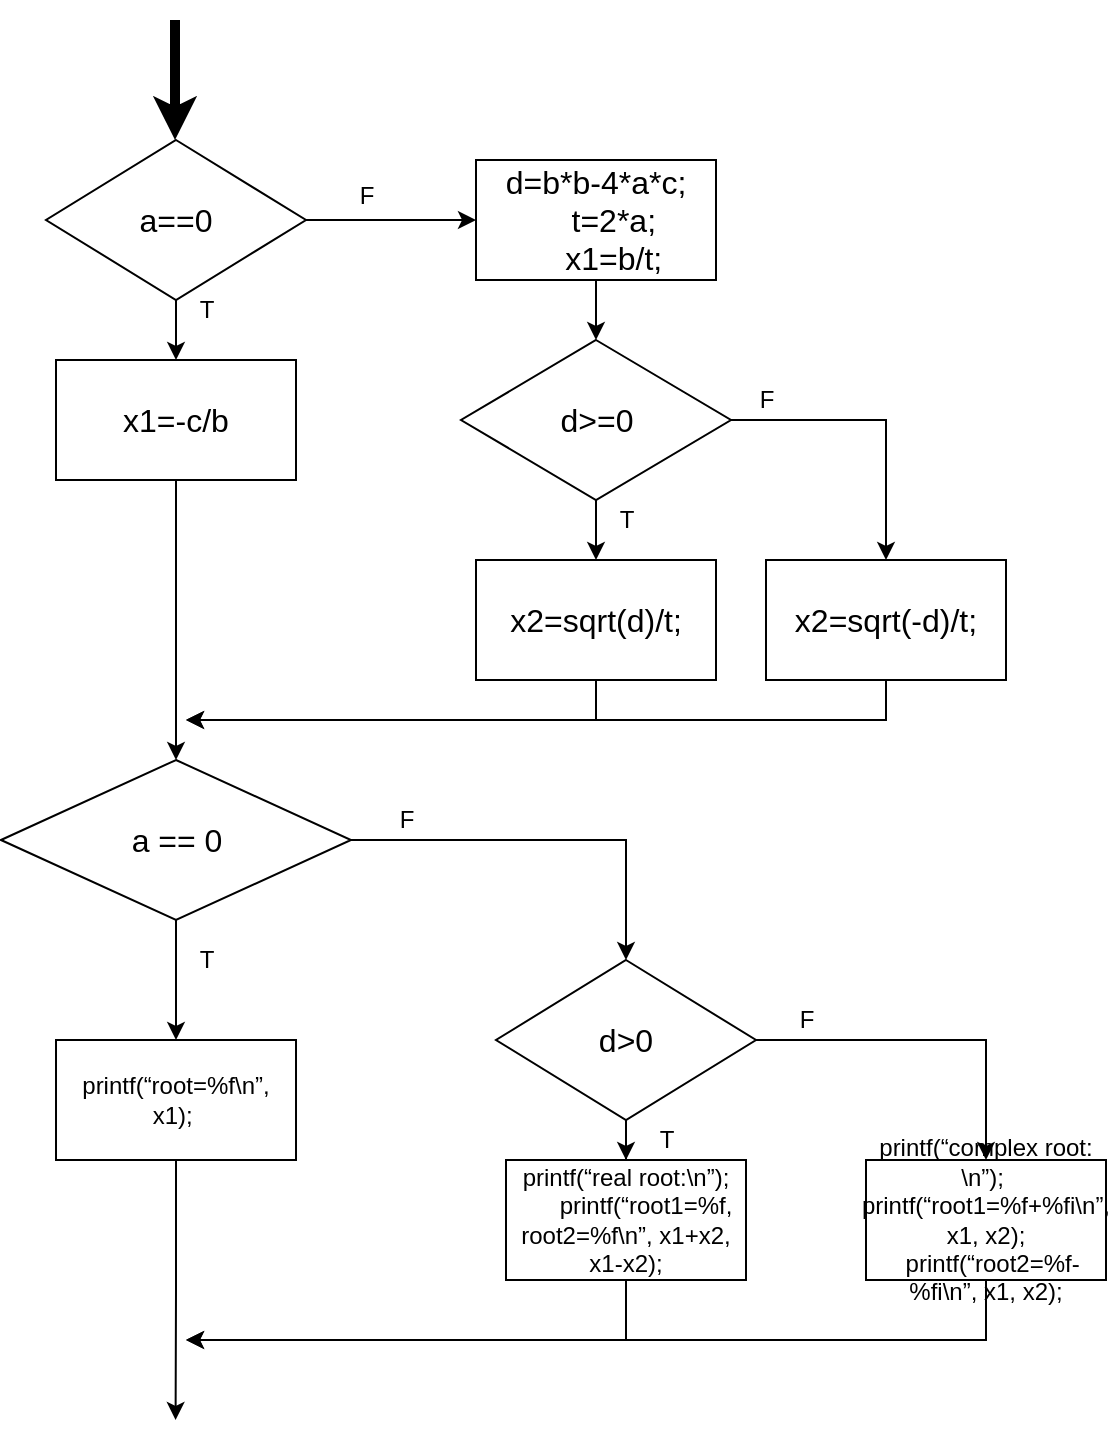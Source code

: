 <mxfile version="21.1.2" type="github">
  <diagram name="第 1 页" id="fCGHeqEuyfJz1JilKgYz">
    <mxGraphModel dx="1434" dy="788" grid="0" gridSize="10" guides="1" tooltips="1" connect="1" arrows="1" fold="1" page="0" pageScale="1" pageWidth="827" pageHeight="1169" math="0" shadow="0">
      <root>
        <mxCell id="0" />
        <mxCell id="1" parent="0" />
        <mxCell id="Xe_gyclB27jMg93XgCsY-1" value="" style="endArrow=classic;html=1;rounded=0;strokeWidth=5;" parent="1" edge="1">
          <mxGeometry width="50" height="50" relative="1" as="geometry">
            <mxPoint x="324.5" y="140" as="sourcePoint" />
            <mxPoint x="324.5" y="200" as="targetPoint" />
          </mxGeometry>
        </mxCell>
        <mxCell id="Xe_gyclB27jMg93XgCsY-5" value="" style="edgeStyle=orthogonalEdgeStyle;rounded=0;orthogonalLoop=1;jettySize=auto;html=1;" parent="1" source="Xe_gyclB27jMg93XgCsY-2" target="Xe_gyclB27jMg93XgCsY-4" edge="1">
          <mxGeometry relative="1" as="geometry" />
        </mxCell>
        <mxCell id="Xe_gyclB27jMg93XgCsY-8" value="" style="edgeStyle=orthogonalEdgeStyle;rounded=0;orthogonalLoop=1;jettySize=auto;html=1;" parent="1" source="Xe_gyclB27jMg93XgCsY-2" target="Xe_gyclB27jMg93XgCsY-7" edge="1">
          <mxGeometry relative="1" as="geometry" />
        </mxCell>
        <mxCell id="Xe_gyclB27jMg93XgCsY-2" value="&lt;font style=&quot;font-size: 16px;&quot;&gt;a==0&lt;/font&gt;" style="rhombus;whiteSpace=wrap;html=1;" parent="1" vertex="1">
          <mxGeometry x="260" y="200" width="130" height="80" as="geometry" />
        </mxCell>
        <mxCell id="Xe_gyclB27jMg93XgCsY-19" style="edgeStyle=orthogonalEdgeStyle;rounded=0;orthogonalLoop=1;jettySize=auto;html=1;exitX=0.5;exitY=1;exitDx=0;exitDy=0;" parent="1" source="Xe_gyclB27jMg93XgCsY-4" target="Xe_gyclB27jMg93XgCsY-22" edge="1">
          <mxGeometry relative="1" as="geometry">
            <mxPoint x="325" y="510" as="targetPoint" />
          </mxGeometry>
        </mxCell>
        <mxCell id="Xe_gyclB27jMg93XgCsY-4" value="&lt;font style=&quot;font-size: 16px;&quot;&gt;x1=-c/b&lt;/font&gt;" style="whiteSpace=wrap;html=1;" parent="1" vertex="1">
          <mxGeometry x="265" y="310" width="120" height="60" as="geometry" />
        </mxCell>
        <mxCell id="Xe_gyclB27jMg93XgCsY-6" value="T" style="text;html=1;align=center;verticalAlign=middle;resizable=0;points=[];autosize=1;strokeColor=none;fillColor=none;" parent="1" vertex="1">
          <mxGeometry x="325" y="270" width="30" height="30" as="geometry" />
        </mxCell>
        <mxCell id="Xe_gyclB27jMg93XgCsY-11" value="" style="edgeStyle=orthogonalEdgeStyle;rounded=0;orthogonalLoop=1;jettySize=auto;html=1;" parent="1" source="Xe_gyclB27jMg93XgCsY-7" target="Xe_gyclB27jMg93XgCsY-10" edge="1">
          <mxGeometry relative="1" as="geometry" />
        </mxCell>
        <mxCell id="Xe_gyclB27jMg93XgCsY-7" value="&lt;div style=&quot;font-size: 16px;&quot;&gt;&lt;font style=&quot;font-size: 16px;&quot;&gt;d=b*b-4*a*c;&lt;/font&gt;&lt;/div&gt;&lt;div style=&quot;font-size: 16px;&quot;&gt;&lt;font style=&quot;font-size: 16px;&quot;&gt;&amp;nbsp; &amp;nbsp; t=2*a;&lt;/font&gt;&lt;/div&gt;&lt;div style=&quot;font-size: 16px;&quot;&gt;&lt;font style=&quot;font-size: 16px;&quot;&gt;&amp;nbsp; &amp;nbsp; x1=b/t;&lt;/font&gt;&lt;/div&gt;" style="whiteSpace=wrap;html=1;" parent="1" vertex="1">
          <mxGeometry x="475" y="210" width="120" height="60" as="geometry" />
        </mxCell>
        <mxCell id="Xe_gyclB27jMg93XgCsY-9" value="F" style="text;html=1;align=center;verticalAlign=middle;resizable=0;points=[];autosize=1;strokeColor=none;fillColor=none;" parent="1" vertex="1">
          <mxGeometry x="405" y="213" width="30" height="30" as="geometry" />
        </mxCell>
        <mxCell id="Xe_gyclB27jMg93XgCsY-13" value="" style="edgeStyle=orthogonalEdgeStyle;rounded=0;orthogonalLoop=1;jettySize=auto;html=1;" parent="1" source="Xe_gyclB27jMg93XgCsY-10" target="Xe_gyclB27jMg93XgCsY-12" edge="1">
          <mxGeometry relative="1" as="geometry" />
        </mxCell>
        <mxCell id="Xe_gyclB27jMg93XgCsY-15" style="edgeStyle=orthogonalEdgeStyle;rounded=0;orthogonalLoop=1;jettySize=auto;html=1;" parent="1" source="Xe_gyclB27jMg93XgCsY-10" target="Xe_gyclB27jMg93XgCsY-17" edge="1">
          <mxGeometry relative="1" as="geometry">
            <mxPoint x="680" y="410" as="targetPoint" />
          </mxGeometry>
        </mxCell>
        <mxCell id="Xe_gyclB27jMg93XgCsY-10" value="&lt;font style=&quot;font-size: 16px;&quot;&gt;d&amp;gt;=0&lt;br&gt;&lt;/font&gt;" style="rhombus;whiteSpace=wrap;html=1;" parent="1" vertex="1">
          <mxGeometry x="467.5" y="300" width="135" height="80" as="geometry" />
        </mxCell>
        <mxCell id="Xe_gyclB27jMg93XgCsY-20" style="edgeStyle=orthogonalEdgeStyle;rounded=0;orthogonalLoop=1;jettySize=auto;html=1;exitX=0.5;exitY=1;exitDx=0;exitDy=0;" parent="1" source="Xe_gyclB27jMg93XgCsY-12" edge="1">
          <mxGeometry relative="1" as="geometry">
            <mxPoint x="330" y="490" as="targetPoint" />
            <Array as="points">
              <mxPoint x="535" y="490" />
            </Array>
          </mxGeometry>
        </mxCell>
        <mxCell id="Xe_gyclB27jMg93XgCsY-12" value="&lt;font style=&quot;font-size: 16px;&quot;&gt;x2=sqrt(d)/t;&lt;/font&gt;" style="whiteSpace=wrap;html=1;" parent="1" vertex="1">
          <mxGeometry x="475" y="410" width="120" height="60" as="geometry" />
        </mxCell>
        <mxCell id="Xe_gyclB27jMg93XgCsY-14" value="T" style="text;html=1;align=center;verticalAlign=middle;resizable=0;points=[];autosize=1;strokeColor=none;fillColor=none;" parent="1" vertex="1">
          <mxGeometry x="535" y="375" width="30" height="30" as="geometry" />
        </mxCell>
        <mxCell id="Xe_gyclB27jMg93XgCsY-21" style="edgeStyle=orthogonalEdgeStyle;rounded=0;orthogonalLoop=1;jettySize=auto;html=1;exitX=0.5;exitY=1;exitDx=0;exitDy=0;" parent="1" source="Xe_gyclB27jMg93XgCsY-17" edge="1">
          <mxGeometry relative="1" as="geometry">
            <mxPoint x="330" y="490" as="targetPoint" />
            <Array as="points">
              <mxPoint x="680" y="490" />
            </Array>
          </mxGeometry>
        </mxCell>
        <mxCell id="Xe_gyclB27jMg93XgCsY-17" value="&lt;font style=&quot;font-size: 16px;&quot;&gt;x2=sqrt(-d)/t;&lt;/font&gt;" style="rounded=0;whiteSpace=wrap;html=1;" parent="1" vertex="1">
          <mxGeometry x="620" y="410" width="120" height="60" as="geometry" />
        </mxCell>
        <mxCell id="Xe_gyclB27jMg93XgCsY-18" value="F" style="text;html=1;align=center;verticalAlign=middle;resizable=0;points=[];autosize=1;strokeColor=none;fillColor=none;" parent="1" vertex="1">
          <mxGeometry x="605" y="315" width="30" height="30" as="geometry" />
        </mxCell>
        <mxCell id="Xe_gyclB27jMg93XgCsY-23" style="edgeStyle=orthogonalEdgeStyle;rounded=0;orthogonalLoop=1;jettySize=auto;html=1;exitX=1;exitY=0.5;exitDx=0;exitDy=0;" parent="1" source="Xe_gyclB27jMg93XgCsY-22" target="Xe_gyclB27jMg93XgCsY-28" edge="1">
          <mxGeometry relative="1" as="geometry">
            <mxPoint x="550" y="590" as="targetPoint" />
            <Array as="points">
              <mxPoint x="550" y="550" />
            </Array>
          </mxGeometry>
        </mxCell>
        <mxCell id="Xe_gyclB27jMg93XgCsY-24" style="edgeStyle=orthogonalEdgeStyle;rounded=0;orthogonalLoop=1;jettySize=auto;html=1;exitX=0.5;exitY=1;exitDx=0;exitDy=0;" parent="1" source="Xe_gyclB27jMg93XgCsY-22" target="Xe_gyclB27jMg93XgCsY-25" edge="1">
          <mxGeometry relative="1" as="geometry">
            <mxPoint x="324.793" y="630" as="targetPoint" />
          </mxGeometry>
        </mxCell>
        <mxCell id="Xe_gyclB27jMg93XgCsY-22" value="&lt;font style=&quot;font-size: 16px;&quot;&gt;a == 0&lt;/font&gt;" style="rhombus;whiteSpace=wrap;html=1;" parent="1" vertex="1">
          <mxGeometry x="237.5" y="510" width="175" height="80" as="geometry" />
        </mxCell>
        <mxCell id="Xe_gyclB27jMg93XgCsY-35" style="edgeStyle=orthogonalEdgeStyle;rounded=0;orthogonalLoop=1;jettySize=auto;html=1;exitX=0.5;exitY=1;exitDx=0;exitDy=0;" parent="1" source="Xe_gyclB27jMg93XgCsY-25" edge="1">
          <mxGeometry relative="1" as="geometry">
            <mxPoint x="324.793" y="840" as="targetPoint" />
          </mxGeometry>
        </mxCell>
        <mxCell id="Xe_gyclB27jMg93XgCsY-25" value="printf(“root=%f\n”, x1);&amp;nbsp;" style="rounded=0;whiteSpace=wrap;html=1;" parent="1" vertex="1">
          <mxGeometry x="265.003" y="650" width="120" height="60" as="geometry" />
        </mxCell>
        <mxCell id="Xe_gyclB27jMg93XgCsY-26" value="T" style="text;html=1;align=center;verticalAlign=middle;resizable=0;points=[];autosize=1;strokeColor=none;fillColor=none;" parent="1" vertex="1">
          <mxGeometry x="325" y="595" width="30" height="30" as="geometry" />
        </mxCell>
        <mxCell id="Xe_gyclB27jMg93XgCsY-27" value="F" style="text;html=1;align=center;verticalAlign=middle;resizable=0;points=[];autosize=1;strokeColor=none;fillColor=none;" parent="1" vertex="1">
          <mxGeometry x="425" y="525" width="30" height="30" as="geometry" />
        </mxCell>
        <mxCell id="Xe_gyclB27jMg93XgCsY-29" style="edgeStyle=orthogonalEdgeStyle;rounded=0;orthogonalLoop=1;jettySize=auto;html=1;" parent="1" source="Xe_gyclB27jMg93XgCsY-28" target="Xe_gyclB27jMg93XgCsY-30" edge="1">
          <mxGeometry relative="1" as="geometry">
            <mxPoint x="550.0" y="740" as="targetPoint" />
          </mxGeometry>
        </mxCell>
        <mxCell id="Xe_gyclB27jMg93XgCsY-32" style="edgeStyle=orthogonalEdgeStyle;rounded=0;orthogonalLoop=1;jettySize=auto;html=1;exitX=1;exitY=0.5;exitDx=0;exitDy=0;" parent="1" source="Xe_gyclB27jMg93XgCsY-28" target="Xe_gyclB27jMg93XgCsY-34" edge="1">
          <mxGeometry relative="1" as="geometry">
            <mxPoint x="700.0" y="700" as="targetPoint" />
          </mxGeometry>
        </mxCell>
        <mxCell id="Xe_gyclB27jMg93XgCsY-28" value="&lt;font style=&quot;font-size: 16px;&quot;&gt;d&amp;gt;0&lt;/font&gt;" style="rhombus;whiteSpace=wrap;html=1;" parent="1" vertex="1">
          <mxGeometry x="485" y="610" width="130" height="80" as="geometry" />
        </mxCell>
        <mxCell id="Xe_gyclB27jMg93XgCsY-36" style="edgeStyle=orthogonalEdgeStyle;rounded=0;orthogonalLoop=1;jettySize=auto;html=1;exitX=0.5;exitY=1;exitDx=0;exitDy=0;" parent="1" source="Xe_gyclB27jMg93XgCsY-30" edge="1">
          <mxGeometry relative="1" as="geometry">
            <mxPoint x="330" y="800" as="targetPoint" />
            <Array as="points">
              <mxPoint x="550" y="800" />
            </Array>
          </mxGeometry>
        </mxCell>
        <mxCell id="Xe_gyclB27jMg93XgCsY-30" value="&lt;div&gt;printf(“real root:\n”);&lt;/div&gt;&lt;div&gt;&amp;nbsp; &amp;nbsp; &amp;nbsp; printf(“root1=%f, root2=%f\n”, x1+x2, x1-x2);&lt;/div&gt;" style="rounded=0;whiteSpace=wrap;html=1;" parent="1" vertex="1">
          <mxGeometry x="490.0" y="710" width="120" height="60" as="geometry" />
        </mxCell>
        <mxCell id="Xe_gyclB27jMg93XgCsY-31" value="T" style="text;html=1;align=center;verticalAlign=middle;resizable=0;points=[];autosize=1;strokeColor=none;fillColor=none;" parent="1" vertex="1">
          <mxGeometry x="555" y="685" width="30" height="30" as="geometry" />
        </mxCell>
        <mxCell id="Xe_gyclB27jMg93XgCsY-33" value="F" style="text;html=1;align=center;verticalAlign=middle;resizable=0;points=[];autosize=1;strokeColor=none;fillColor=none;" parent="1" vertex="1">
          <mxGeometry x="625" y="625" width="30" height="30" as="geometry" />
        </mxCell>
        <mxCell id="Xe_gyclB27jMg93XgCsY-37" style="edgeStyle=orthogonalEdgeStyle;rounded=0;orthogonalLoop=1;jettySize=auto;html=1;exitX=0.5;exitY=1;exitDx=0;exitDy=0;" parent="1" source="Xe_gyclB27jMg93XgCsY-34" edge="1">
          <mxGeometry relative="1" as="geometry">
            <mxPoint x="330" y="800" as="targetPoint" />
            <Array as="points">
              <mxPoint x="730" y="800" />
            </Array>
          </mxGeometry>
        </mxCell>
        <mxCell id="Xe_gyclB27jMg93XgCsY-34" value="&lt;div&gt;printf(“complex root: \n”);&lt;span style=&quot;background-color: initial;&quot;&gt;&amp;nbsp; printf(“root1=%f+%fi\n”, x1, x2);&lt;/span&gt;&lt;/div&gt;&lt;div&gt;&amp;nbsp; printf(“root2=%f-%fi\n”, x1, x2);&lt;/div&gt;" style="rounded=0;whiteSpace=wrap;html=1;" parent="1" vertex="1">
          <mxGeometry x="670.0" y="710" width="120" height="60" as="geometry" />
        </mxCell>
      </root>
    </mxGraphModel>
  </diagram>
</mxfile>
